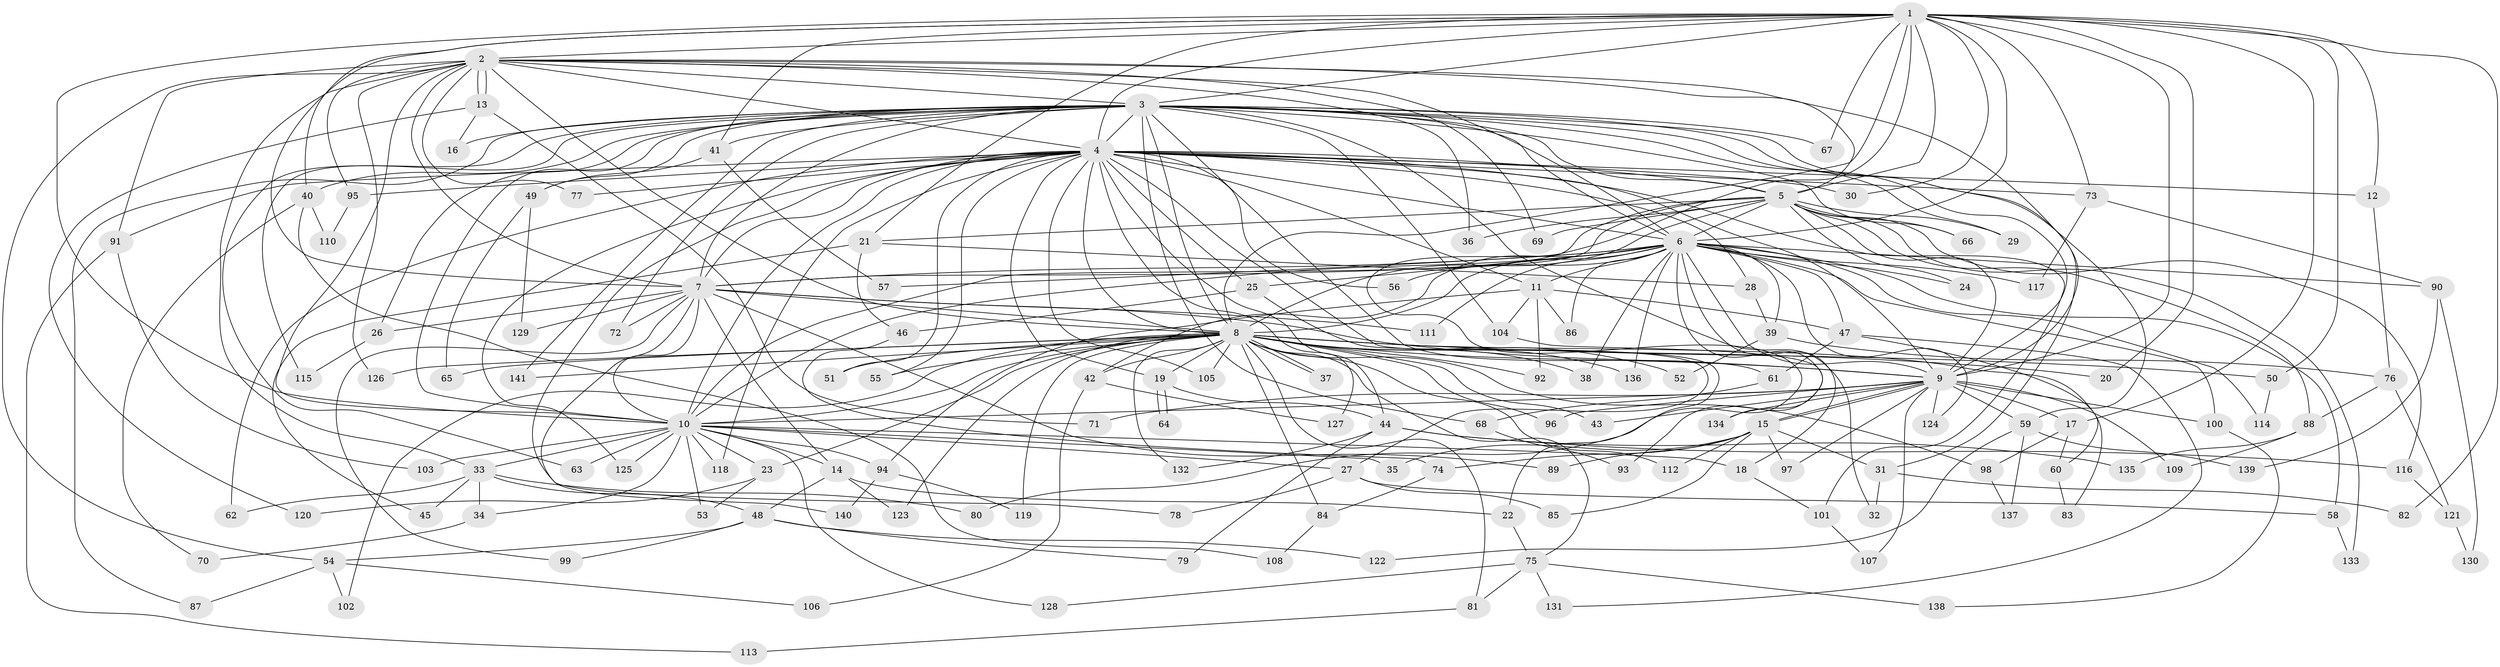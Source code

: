 // coarse degree distribution, {15: 0.017543859649122806, 13: 0.017543859649122806, 24: 0.03508771929824561, 10: 0.03508771929824561, 22: 0.017543859649122806, 17: 0.017543859649122806, 14: 0.017543859649122806, 8: 0.03508771929824561, 20: 0.017543859649122806, 4: 0.15789473684210525, 7: 0.03508771929824561, 2: 0.3684210526315789, 9: 0.017543859649122806, 1: 0.03508771929824561, 6: 0.07017543859649122, 3: 0.08771929824561403, 5: 0.017543859649122806}
// Generated by graph-tools (version 1.1) at 2025/50/03/04/25 22:50:02]
// undirected, 141 vertices, 307 edges
graph export_dot {
  node [color=gray90,style=filled];
  1;
  2;
  3;
  4;
  5;
  6;
  7;
  8;
  9;
  10;
  11;
  12;
  13;
  14;
  15;
  16;
  17;
  18;
  19;
  20;
  21;
  22;
  23;
  24;
  25;
  26;
  27;
  28;
  29;
  30;
  31;
  32;
  33;
  34;
  35;
  36;
  37;
  38;
  39;
  40;
  41;
  42;
  43;
  44;
  45;
  46;
  47;
  48;
  49;
  50;
  51;
  52;
  53;
  54;
  55;
  56;
  57;
  58;
  59;
  60;
  61;
  62;
  63;
  64;
  65;
  66;
  67;
  68;
  69;
  70;
  71;
  72;
  73;
  74;
  75;
  76;
  77;
  78;
  79;
  80;
  81;
  82;
  83;
  84;
  85;
  86;
  87;
  88;
  89;
  90;
  91;
  92;
  93;
  94;
  95;
  96;
  97;
  98;
  99;
  100;
  101;
  102;
  103;
  104;
  105;
  106;
  107;
  108;
  109;
  110;
  111;
  112;
  113;
  114;
  115;
  116;
  117;
  118;
  119;
  120;
  121;
  122;
  123;
  124;
  125;
  126;
  127;
  128;
  129;
  130;
  131;
  132;
  133;
  134;
  135;
  136;
  137;
  138;
  139;
  140;
  141;
  1 -- 2;
  1 -- 3;
  1 -- 4;
  1 -- 5;
  1 -- 6;
  1 -- 7;
  1 -- 8;
  1 -- 9;
  1 -- 10;
  1 -- 12;
  1 -- 17;
  1 -- 20;
  1 -- 21;
  1 -- 30;
  1 -- 40;
  1 -- 41;
  1 -- 50;
  1 -- 67;
  1 -- 73;
  1 -- 80;
  1 -- 82;
  2 -- 3;
  2 -- 4;
  2 -- 5;
  2 -- 6;
  2 -- 7;
  2 -- 8;
  2 -- 9;
  2 -- 10;
  2 -- 13;
  2 -- 13;
  2 -- 33;
  2 -- 36;
  2 -- 54;
  2 -- 69;
  2 -- 77;
  2 -- 91;
  2 -- 95;
  2 -- 126;
  3 -- 4;
  3 -- 5;
  3 -- 6;
  3 -- 7;
  3 -- 8;
  3 -- 9;
  3 -- 10;
  3 -- 16;
  3 -- 26;
  3 -- 29;
  3 -- 31;
  3 -- 32;
  3 -- 40;
  3 -- 41;
  3 -- 49;
  3 -- 59;
  3 -- 61;
  3 -- 63;
  3 -- 66;
  3 -- 67;
  3 -- 68;
  3 -- 72;
  3 -- 87;
  3 -- 104;
  3 -- 115;
  3 -- 141;
  4 -- 5;
  4 -- 6;
  4 -- 7;
  4 -- 8;
  4 -- 9;
  4 -- 10;
  4 -- 11;
  4 -- 12;
  4 -- 19;
  4 -- 22;
  4 -- 25;
  4 -- 28;
  4 -- 30;
  4 -- 44;
  4 -- 51;
  4 -- 55;
  4 -- 56;
  4 -- 62;
  4 -- 73;
  4 -- 77;
  4 -- 78;
  4 -- 91;
  4 -- 95;
  4 -- 101;
  4 -- 105;
  4 -- 118;
  4 -- 125;
  4 -- 127;
  5 -- 6;
  5 -- 7;
  5 -- 8;
  5 -- 9;
  5 -- 10;
  5 -- 21;
  5 -- 24;
  5 -- 29;
  5 -- 36;
  5 -- 66;
  5 -- 69;
  5 -- 88;
  5 -- 116;
  5 -- 133;
  6 -- 7;
  6 -- 8;
  6 -- 9;
  6 -- 10;
  6 -- 11;
  6 -- 18;
  6 -- 24;
  6 -- 25;
  6 -- 38;
  6 -- 39;
  6 -- 42;
  6 -- 47;
  6 -- 56;
  6 -- 57;
  6 -- 58;
  6 -- 86;
  6 -- 90;
  6 -- 93;
  6 -- 100;
  6 -- 111;
  6 -- 114;
  6 -- 117;
  6 -- 124;
  6 -- 136;
  7 -- 8;
  7 -- 9;
  7 -- 10;
  7 -- 14;
  7 -- 26;
  7 -- 72;
  7 -- 89;
  7 -- 99;
  7 -- 111;
  7 -- 129;
  7 -- 140;
  8 -- 9;
  8 -- 10;
  8 -- 19;
  8 -- 20;
  8 -- 23;
  8 -- 37;
  8 -- 37;
  8 -- 38;
  8 -- 42;
  8 -- 43;
  8 -- 50;
  8 -- 51;
  8 -- 52;
  8 -- 55;
  8 -- 65;
  8 -- 75;
  8 -- 81;
  8 -- 83;
  8 -- 84;
  8 -- 92;
  8 -- 96;
  8 -- 98;
  8 -- 102;
  8 -- 105;
  8 -- 112;
  8 -- 119;
  8 -- 123;
  8 -- 126;
  8 -- 132;
  8 -- 136;
  8 -- 141;
  9 -- 10;
  9 -- 15;
  9 -- 15;
  9 -- 17;
  9 -- 43;
  9 -- 59;
  9 -- 71;
  9 -- 96;
  9 -- 97;
  9 -- 100;
  9 -- 107;
  9 -- 109;
  9 -- 124;
  9 -- 134;
  10 -- 14;
  10 -- 18;
  10 -- 23;
  10 -- 27;
  10 -- 33;
  10 -- 34;
  10 -- 35;
  10 -- 53;
  10 -- 63;
  10 -- 94;
  10 -- 103;
  10 -- 118;
  10 -- 125;
  10 -- 128;
  11 -- 47;
  11 -- 86;
  11 -- 92;
  11 -- 94;
  11 -- 104;
  12 -- 76;
  13 -- 16;
  13 -- 71;
  13 -- 120;
  14 -- 22;
  14 -- 48;
  14 -- 123;
  15 -- 31;
  15 -- 35;
  15 -- 74;
  15 -- 85;
  15 -- 89;
  15 -- 97;
  15 -- 112;
  17 -- 60;
  17 -- 98;
  18 -- 101;
  19 -- 44;
  19 -- 64;
  19 -- 64;
  21 -- 28;
  21 -- 45;
  21 -- 46;
  22 -- 75;
  23 -- 53;
  23 -- 120;
  25 -- 27;
  25 -- 46;
  26 -- 115;
  27 -- 58;
  27 -- 78;
  27 -- 85;
  28 -- 39;
  31 -- 32;
  31 -- 82;
  33 -- 34;
  33 -- 45;
  33 -- 48;
  33 -- 62;
  33 -- 80;
  34 -- 70;
  39 -- 52;
  39 -- 76;
  40 -- 70;
  40 -- 108;
  40 -- 110;
  41 -- 49;
  41 -- 57;
  42 -- 106;
  42 -- 127;
  44 -- 79;
  44 -- 116;
  44 -- 132;
  44 -- 135;
  46 -- 74;
  47 -- 60;
  47 -- 61;
  47 -- 131;
  48 -- 54;
  48 -- 79;
  48 -- 99;
  48 -- 122;
  49 -- 65;
  49 -- 129;
  50 -- 114;
  54 -- 87;
  54 -- 102;
  54 -- 106;
  58 -- 133;
  59 -- 122;
  59 -- 137;
  59 -- 139;
  60 -- 83;
  61 -- 68;
  68 -- 93;
  73 -- 90;
  73 -- 117;
  74 -- 84;
  75 -- 81;
  75 -- 128;
  75 -- 131;
  75 -- 138;
  76 -- 88;
  76 -- 121;
  81 -- 113;
  84 -- 108;
  88 -- 109;
  88 -- 135;
  90 -- 130;
  90 -- 139;
  91 -- 103;
  91 -- 113;
  94 -- 119;
  94 -- 140;
  95 -- 110;
  98 -- 137;
  100 -- 138;
  101 -- 107;
  104 -- 134;
  116 -- 121;
  121 -- 130;
}
